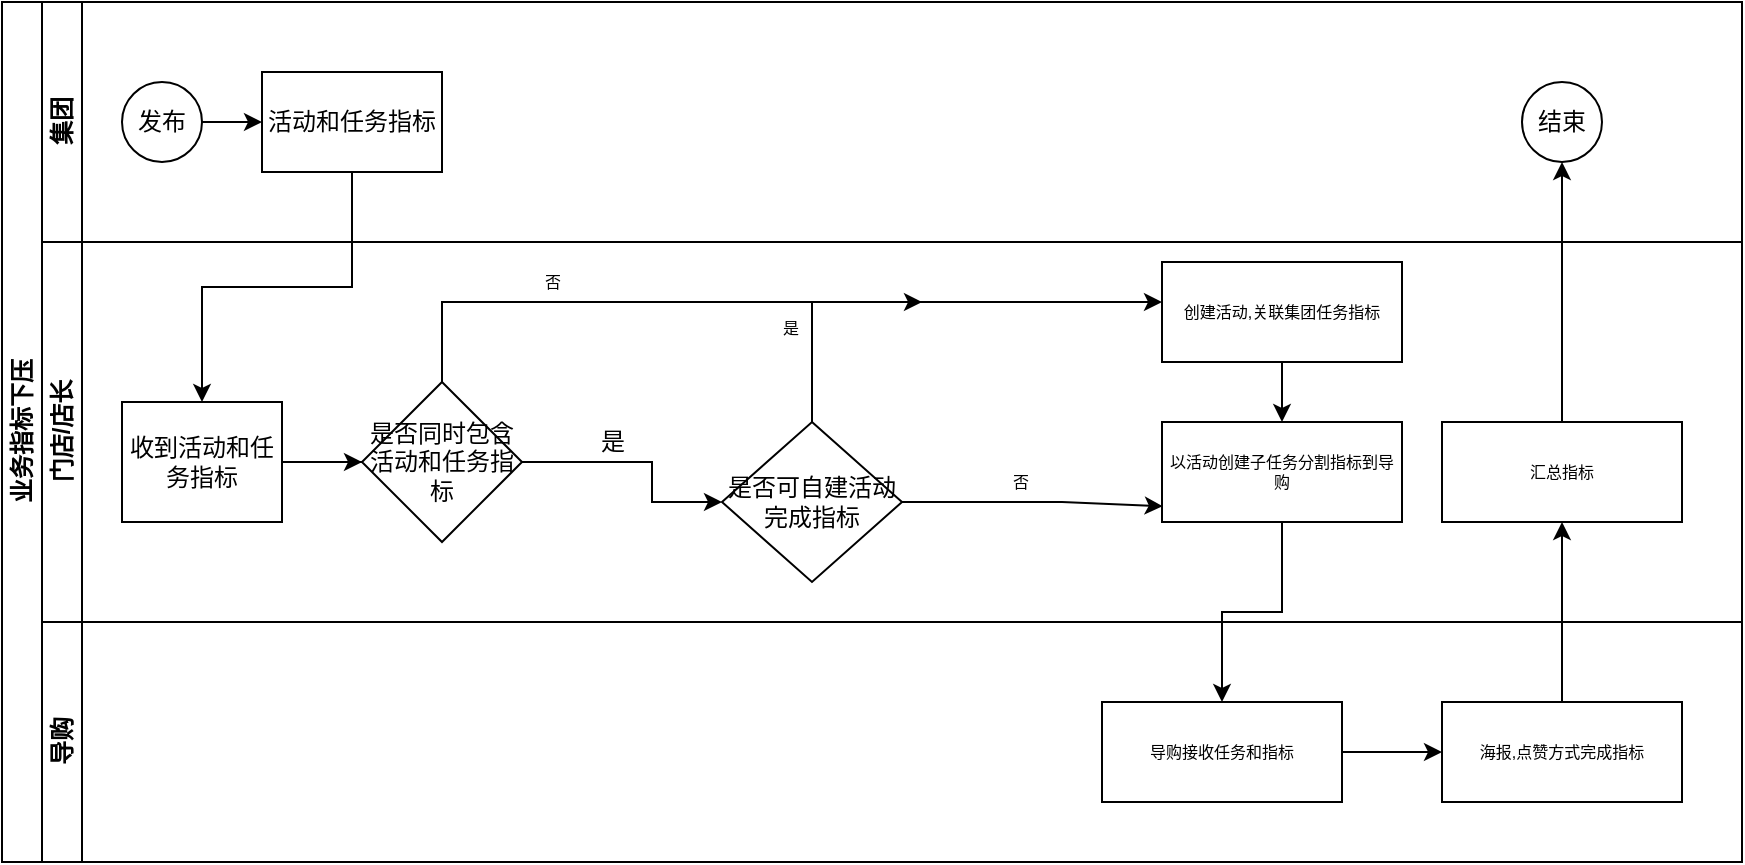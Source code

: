 <mxfile version="16.5.3" type="github">
  <diagram id="prtHgNgQTEPvFCAcTncT" name="Page-1">
    <mxGraphModel dx="981" dy="625" grid="1" gridSize="10" guides="1" tooltips="1" connect="1" arrows="1" fold="1" page="1" pageScale="1" pageWidth="827" pageHeight="1169" math="0" shadow="0">
      <root>
        <mxCell id="0" />
        <mxCell id="1" parent="0" />
        <mxCell id="dNxyNK7c78bLwvsdeMH5-19" value="业务指标下压" style="swimlane;html=1;childLayout=stackLayout;resizeParent=1;resizeParentMax=0;horizontal=0;startSize=20;horizontalStack=0;" parent="1" vertex="1">
          <mxGeometry x="20" y="110" width="870" height="430" as="geometry" />
        </mxCell>
        <mxCell id="dNxyNK7c78bLwvsdeMH5-20" value="集团&lt;br&gt;" style="swimlane;html=1;startSize=20;horizontal=0;" parent="dNxyNK7c78bLwvsdeMH5-19" vertex="1">
          <mxGeometry x="20" width="850" height="120" as="geometry" />
        </mxCell>
        <mxCell id="dNxyNK7c78bLwvsdeMH5-25" value="" style="edgeStyle=orthogonalEdgeStyle;rounded=0;orthogonalLoop=1;jettySize=auto;html=1;" parent="dNxyNK7c78bLwvsdeMH5-20" source="dNxyNK7c78bLwvsdeMH5-23" target="dNxyNK7c78bLwvsdeMH5-24" edge="1">
          <mxGeometry relative="1" as="geometry" />
        </mxCell>
        <mxCell id="dNxyNK7c78bLwvsdeMH5-23" value="发布" style="ellipse;whiteSpace=wrap;html=1;" parent="dNxyNK7c78bLwvsdeMH5-20" vertex="1">
          <mxGeometry x="40" y="40" width="40" height="40" as="geometry" />
        </mxCell>
        <mxCell id="dNxyNK7c78bLwvsdeMH5-24" value="活动和任务指标" style="rounded=0;whiteSpace=wrap;html=1;fontFamily=Helvetica;fontSize=12;fontColor=#000000;align=center;" parent="dNxyNK7c78bLwvsdeMH5-20" vertex="1">
          <mxGeometry x="110" y="35" width="90" height="50" as="geometry" />
        </mxCell>
        <mxCell id="dNxyNK7c78bLwvsdeMH5-32" value="结束" style="ellipse;whiteSpace=wrap;html=1;" parent="dNxyNK7c78bLwvsdeMH5-20" vertex="1">
          <mxGeometry x="740" y="40" width="40" height="40" as="geometry" />
        </mxCell>
        <mxCell id="2-RIii1obnOUTOb9a3gw-38" value="门店/店长" style="swimlane;html=1;startSize=20;horizontal=0;" vertex="1" parent="dNxyNK7c78bLwvsdeMH5-19">
          <mxGeometry x="20" y="120" width="850" height="190" as="geometry" />
        </mxCell>
        <mxCell id="2-RIii1obnOUTOb9a3gw-39" value="" style="edgeStyle=orthogonalEdgeStyle;rounded=0;orthogonalLoop=1;jettySize=auto;html=1;endArrow=classic;endFill=1;startArrow=none;" edge="1" parent="2-RIii1obnOUTOb9a3gw-38" source="2-RIii1obnOUTOb9a3gw-102" target="2-RIii1obnOUTOb9a3gw-41">
          <mxGeometry relative="1" as="geometry">
            <Array as="points">
              <mxPoint x="305" y="110" />
              <mxPoint x="305" y="130" />
            </Array>
          </mxGeometry>
        </mxCell>
        <mxCell id="2-RIii1obnOUTOb9a3gw-40" value="收到活动和任务指标" style="rounded=0;whiteSpace=wrap;html=1;fontFamily=Helvetica;fontSize=12;fontColor=#000000;align=center;" vertex="1" parent="2-RIii1obnOUTOb9a3gw-38">
          <mxGeometry x="40" y="80" width="80" height="60" as="geometry" />
        </mxCell>
        <mxCell id="2-RIii1obnOUTOb9a3gw-41" value="是否可自建活动完成指标" style="rhombus;whiteSpace=wrap;html=1;fontFamily=Helvetica;fontSize=12;fontColor=#000000;align=center;" vertex="1" parent="2-RIii1obnOUTOb9a3gw-38">
          <mxGeometry x="340" y="90" width="90" height="80" as="geometry" />
        </mxCell>
        <mxCell id="2-RIii1obnOUTOb9a3gw-42" value="" style="edgeStyle=orthogonalEdgeStyle;rounded=0;orthogonalLoop=1;jettySize=auto;html=1;fontSize=8;" edge="1" parent="2-RIii1obnOUTOb9a3gw-38" source="2-RIii1obnOUTOb9a3gw-43" target="2-RIii1obnOUTOb9a3gw-47">
          <mxGeometry relative="1" as="geometry">
            <Array as="points">
              <mxPoint x="620" y="80" />
              <mxPoint x="620" y="80" />
            </Array>
          </mxGeometry>
        </mxCell>
        <mxCell id="2-RIii1obnOUTOb9a3gw-43" value="创建活动,关联集团任务指标" style="whiteSpace=wrap;html=1;fontColor=#000000;fontSize=8;" vertex="1" parent="2-RIii1obnOUTOb9a3gw-38">
          <mxGeometry x="560" y="10" width="120" height="50" as="geometry" />
        </mxCell>
        <mxCell id="2-RIii1obnOUTOb9a3gw-44" value="" style="edgeStyle=orthogonalEdgeStyle;rounded=0;orthogonalLoop=1;jettySize=auto;html=1;exitX=0.5;exitY=0;exitDx=0;exitDy=0;" edge="1" parent="2-RIii1obnOUTOb9a3gw-38" source="2-RIii1obnOUTOb9a3gw-41" target="2-RIii1obnOUTOb9a3gw-43">
          <mxGeometry relative="1" as="geometry">
            <Array as="points">
              <mxPoint x="385" y="30" />
            </Array>
          </mxGeometry>
        </mxCell>
        <mxCell id="2-RIii1obnOUTOb9a3gw-107" value="是" style="edgeLabel;html=1;align=center;verticalAlign=middle;resizable=0;points=[];fontSize=8;" vertex="1" connectable="0" parent="2-RIii1obnOUTOb9a3gw-44">
          <mxGeometry x="-0.709" y="2" relative="1" as="geometry">
            <mxPoint x="-9" y="-13" as="offset" />
          </mxGeometry>
        </mxCell>
        <mxCell id="2-RIii1obnOUTOb9a3gw-46" value="是" style="text;html=1;align=center;verticalAlign=middle;resizable=0;points=[];autosize=1;strokeColor=none;fillColor=none;" vertex="1" parent="2-RIii1obnOUTOb9a3gw-38">
          <mxGeometry x="270" y="90" width="30" height="20" as="geometry" />
        </mxCell>
        <mxCell id="2-RIii1obnOUTOb9a3gw-47" value="以活动创建子任务分割指标到导购" style="whiteSpace=wrap;html=1;fontSize=8;fontColor=#000000;" vertex="1" parent="2-RIii1obnOUTOb9a3gw-38">
          <mxGeometry x="560" y="90" width="120" height="50" as="geometry" />
        </mxCell>
        <mxCell id="2-RIii1obnOUTOb9a3gw-53" value="汇总指标" style="whiteSpace=wrap;html=1;fontSize=8;rounded=0;" vertex="1" parent="2-RIii1obnOUTOb9a3gw-38">
          <mxGeometry x="700" y="90" width="120" height="50" as="geometry" />
        </mxCell>
        <mxCell id="2-RIii1obnOUTOb9a3gw-94" value="" style="endArrow=classic;html=1;rounded=0;fontSize=8;entryX=0.003;entryY=0.842;entryDx=0;entryDy=0;entryPerimeter=0;" edge="1" parent="2-RIii1obnOUTOb9a3gw-38" source="2-RIii1obnOUTOb9a3gw-41" target="2-RIii1obnOUTOb9a3gw-47">
          <mxGeometry width="50" height="50" relative="1" as="geometry">
            <mxPoint x="295" y="135" as="sourcePoint" />
            <mxPoint x="550" y="130" as="targetPoint" />
            <Array as="points">
              <mxPoint x="510" y="130" />
            </Array>
          </mxGeometry>
        </mxCell>
        <mxCell id="2-RIii1obnOUTOb9a3gw-108" value="否" style="edgeLabel;html=1;align=center;verticalAlign=middle;resizable=0;points=[];fontSize=8;" vertex="1" connectable="0" parent="2-RIii1obnOUTOb9a3gw-94">
          <mxGeometry x="-0.1" y="-2" relative="1" as="geometry">
            <mxPoint y="-12" as="offset" />
          </mxGeometry>
        </mxCell>
        <mxCell id="2-RIii1obnOUTOb9a3gw-103" value="" style="edgeStyle=orthogonalEdgeStyle;rounded=0;orthogonalLoop=1;jettySize=auto;html=1;fontSize=8;" edge="1" parent="2-RIii1obnOUTOb9a3gw-38" source="2-RIii1obnOUTOb9a3gw-40" target="2-RIii1obnOUTOb9a3gw-102">
          <mxGeometry relative="1" as="geometry" />
        </mxCell>
        <mxCell id="2-RIii1obnOUTOb9a3gw-102" value="&lt;span&gt;是否同时包含活动和任务指标&lt;/span&gt;" style="rhombus;whiteSpace=wrap;html=1;fontColor=#000000;rounded=0;" vertex="1" parent="2-RIii1obnOUTOb9a3gw-38">
          <mxGeometry x="160" y="70" width="80" height="80" as="geometry" />
        </mxCell>
        <mxCell id="2-RIii1obnOUTOb9a3gw-104" value="" style="edgeStyle=orthogonalEdgeStyle;rounded=0;orthogonalLoop=1;jettySize=auto;html=1;endArrow=none;endFill=1;" edge="1" parent="2-RIii1obnOUTOb9a3gw-38" source="2-RIii1obnOUTOb9a3gw-40" target="2-RIii1obnOUTOb9a3gw-102">
          <mxGeometry relative="1" as="geometry">
            <mxPoint x="160" y="340.034" as="sourcePoint" />
            <mxPoint x="409.039" y="360.034" as="targetPoint" />
          </mxGeometry>
        </mxCell>
        <mxCell id="2-RIii1obnOUTOb9a3gw-105" value="" style="endArrow=classic;html=1;rounded=0;fontSize=8;exitX=0.5;exitY=0;exitDx=0;exitDy=0;" edge="1" parent="2-RIii1obnOUTOb9a3gw-38" source="2-RIii1obnOUTOb9a3gw-102">
          <mxGeometry width="50" height="50" relative="1" as="geometry">
            <mxPoint x="200" y="80" as="sourcePoint" />
            <mxPoint x="440" y="30" as="targetPoint" />
            <Array as="points">
              <mxPoint x="200" y="30" />
              <mxPoint x="370" y="30" />
            </Array>
          </mxGeometry>
        </mxCell>
        <mxCell id="2-RIii1obnOUTOb9a3gw-106" value="否" style="text;html=1;align=center;verticalAlign=middle;resizable=0;points=[];autosize=1;strokeColor=none;fillColor=none;fontSize=8;" vertex="1" parent="2-RIii1obnOUTOb9a3gw-38">
          <mxGeometry x="240" y="10" width="30" height="20" as="geometry" />
        </mxCell>
        <mxCell id="dNxyNK7c78bLwvsdeMH5-21" value="导购" style="swimlane;html=1;startSize=20;horizontal=0;" parent="dNxyNK7c78bLwvsdeMH5-19" vertex="1">
          <mxGeometry x="20" y="310" width="850" height="120" as="geometry" />
        </mxCell>
        <mxCell id="2-RIii1obnOUTOb9a3gw-52" value="" style="edgeStyle=orthogonalEdgeStyle;rounded=0;orthogonalLoop=1;jettySize=auto;html=1;fontSize=8;" edge="1" parent="dNxyNK7c78bLwvsdeMH5-21" source="2-RIii1obnOUTOb9a3gw-48" target="2-RIii1obnOUTOb9a3gw-51">
          <mxGeometry relative="1" as="geometry" />
        </mxCell>
        <mxCell id="2-RIii1obnOUTOb9a3gw-48" value="导购接收任务和指标" style="rounded=0;whiteSpace=wrap;html=1;fontSize=8;" vertex="1" parent="dNxyNK7c78bLwvsdeMH5-21">
          <mxGeometry x="530" y="40" width="120" height="50" as="geometry" />
        </mxCell>
        <mxCell id="2-RIii1obnOUTOb9a3gw-51" value="海报,点赞方式完成指标" style="whiteSpace=wrap;html=1;fontSize=8;rounded=0;" vertex="1" parent="dNxyNK7c78bLwvsdeMH5-21">
          <mxGeometry x="700" y="40" width="120" height="50" as="geometry" />
        </mxCell>
        <mxCell id="2-RIii1obnOUTOb9a3gw-13" value="" style="edgeStyle=orthogonalEdgeStyle;rounded=0;orthogonalLoop=1;jettySize=auto;html=1;entryX=0.5;entryY=0;entryDx=0;entryDy=0;" edge="1" parent="dNxyNK7c78bLwvsdeMH5-19" source="dNxyNK7c78bLwvsdeMH5-24" target="2-RIii1obnOUTOb9a3gw-40">
          <mxGeometry relative="1" as="geometry">
            <mxPoint x="180" y="270" as="targetPoint" />
          </mxGeometry>
        </mxCell>
        <mxCell id="2-RIii1obnOUTOb9a3gw-50" value="" style="edgeStyle=orthogonalEdgeStyle;rounded=0;orthogonalLoop=1;jettySize=auto;html=1;fontSize=8;" edge="1" parent="dNxyNK7c78bLwvsdeMH5-19" source="2-RIii1obnOUTOb9a3gw-47" target="2-RIii1obnOUTOb9a3gw-48">
          <mxGeometry relative="1" as="geometry" />
        </mxCell>
        <mxCell id="2-RIii1obnOUTOb9a3gw-54" value="" style="edgeStyle=orthogonalEdgeStyle;rounded=0;orthogonalLoop=1;jettySize=auto;html=1;fontSize=8;" edge="1" parent="dNxyNK7c78bLwvsdeMH5-19" source="2-RIii1obnOUTOb9a3gw-51" target="2-RIii1obnOUTOb9a3gw-53">
          <mxGeometry relative="1" as="geometry" />
        </mxCell>
        <mxCell id="2-RIii1obnOUTOb9a3gw-55" value="" style="edgeStyle=orthogonalEdgeStyle;rounded=0;orthogonalLoop=1;jettySize=auto;html=1;fontSize=8;" edge="1" parent="dNxyNK7c78bLwvsdeMH5-19" source="2-RIii1obnOUTOb9a3gw-53" target="dNxyNK7c78bLwvsdeMH5-32">
          <mxGeometry relative="1" as="geometry" />
        </mxCell>
      </root>
    </mxGraphModel>
  </diagram>
</mxfile>
